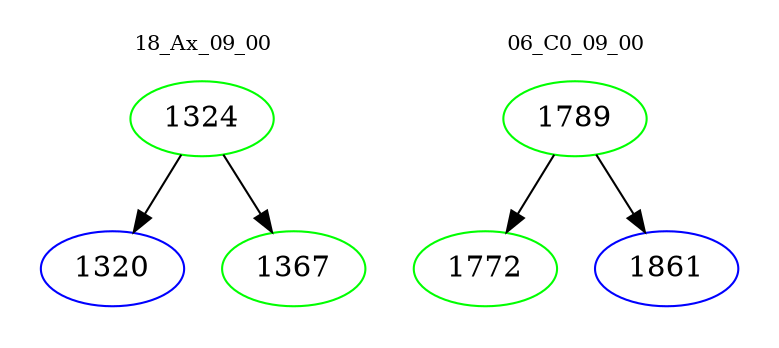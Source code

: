 digraph{
subgraph cluster_0 {
color = white
label = "18_Ax_09_00";
fontsize=10;
T0_1324 [label="1324", color="green"]
T0_1324 -> T0_1320 [color="black"]
T0_1320 [label="1320", color="blue"]
T0_1324 -> T0_1367 [color="black"]
T0_1367 [label="1367", color="green"]
}
subgraph cluster_1 {
color = white
label = "06_C0_09_00";
fontsize=10;
T1_1789 [label="1789", color="green"]
T1_1789 -> T1_1772 [color="black"]
T1_1772 [label="1772", color="green"]
T1_1789 -> T1_1861 [color="black"]
T1_1861 [label="1861", color="blue"]
}
}
